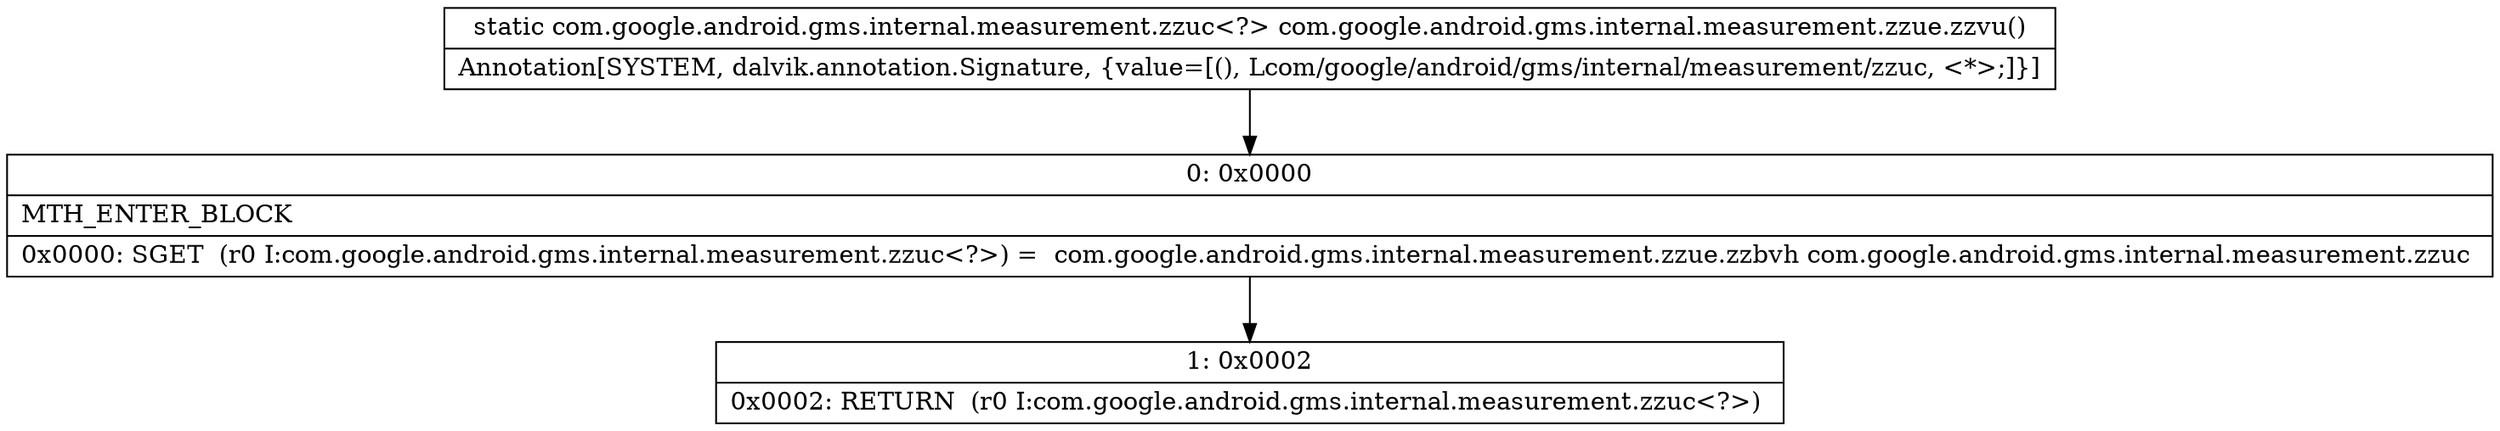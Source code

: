 digraph "CFG forcom.google.android.gms.internal.measurement.zzue.zzvu()Lcom\/google\/android\/gms\/internal\/measurement\/zzuc;" {
Node_0 [shape=record,label="{0\:\ 0x0000|MTH_ENTER_BLOCK\l|0x0000: SGET  (r0 I:com.google.android.gms.internal.measurement.zzuc\<?\>) =  com.google.android.gms.internal.measurement.zzue.zzbvh com.google.android.gms.internal.measurement.zzuc \l}"];
Node_1 [shape=record,label="{1\:\ 0x0002|0x0002: RETURN  (r0 I:com.google.android.gms.internal.measurement.zzuc\<?\>) \l}"];
MethodNode[shape=record,label="{static com.google.android.gms.internal.measurement.zzuc\<?\> com.google.android.gms.internal.measurement.zzue.zzvu()  | Annotation[SYSTEM, dalvik.annotation.Signature, \{value=[(), Lcom\/google\/android\/gms\/internal\/measurement\/zzuc, \<*\>;]\}]\l}"];
MethodNode -> Node_0;
Node_0 -> Node_1;
}

